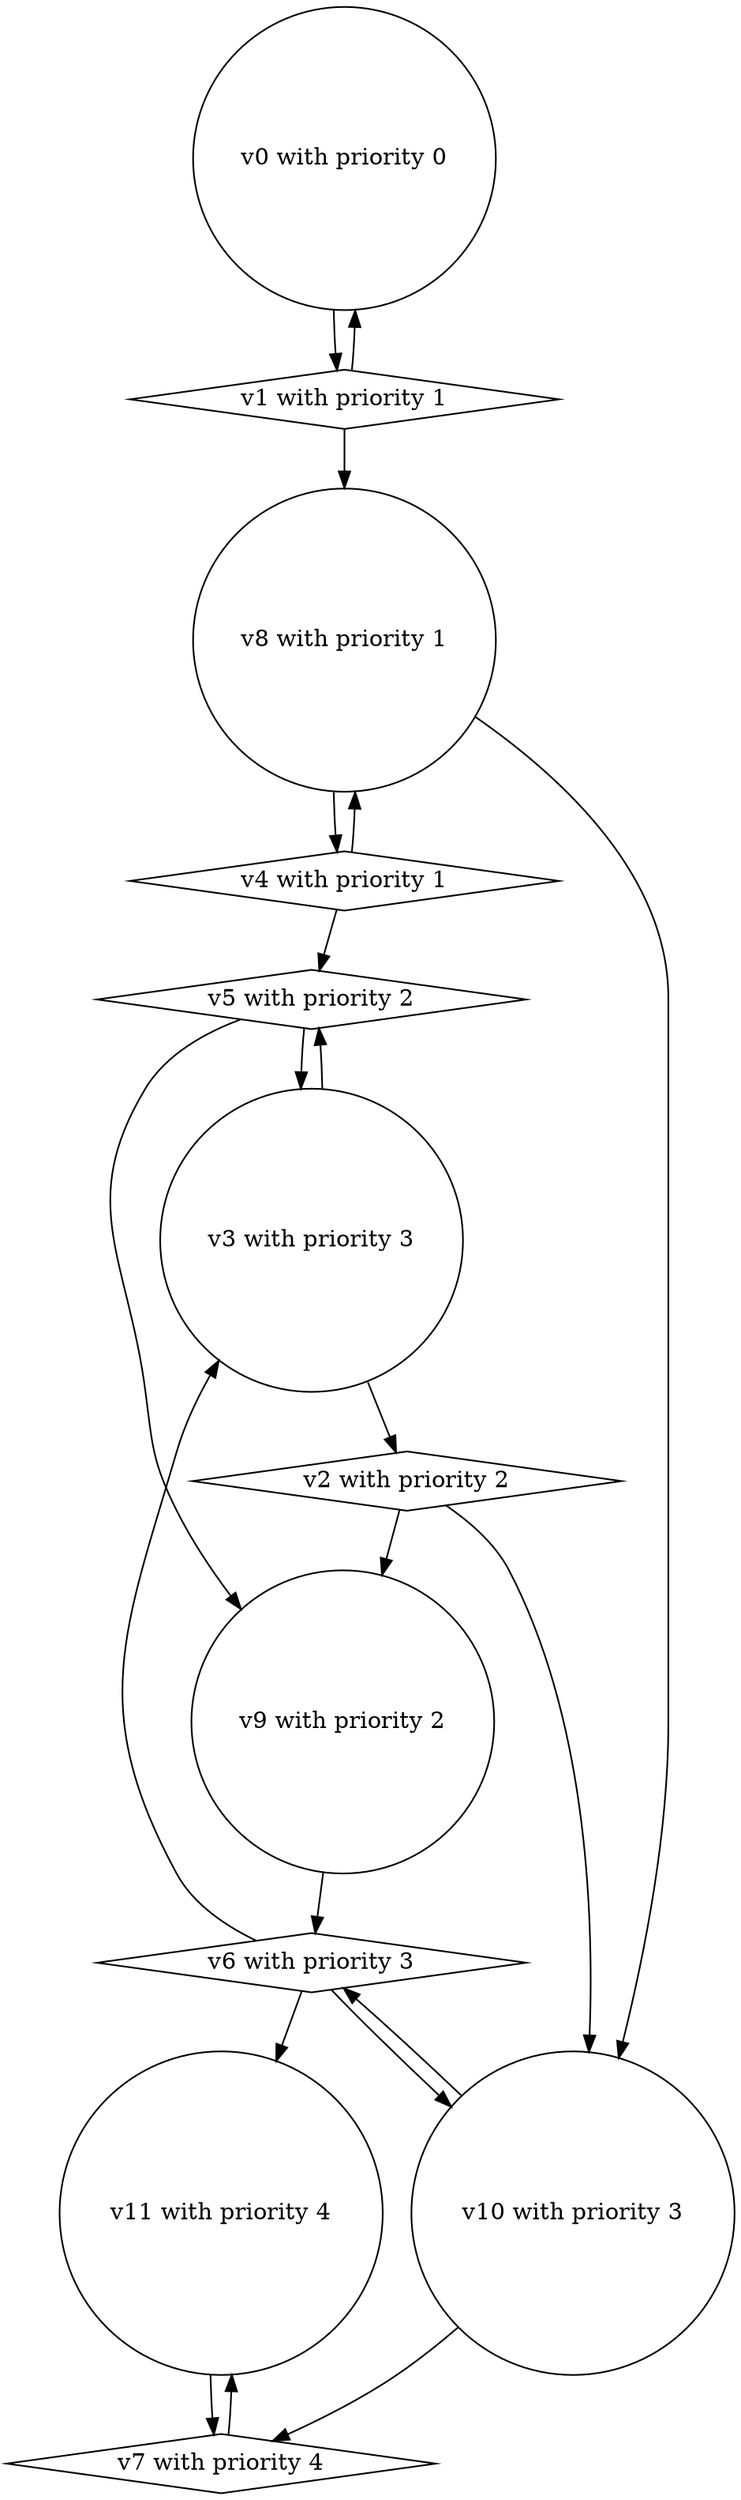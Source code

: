 digraph {
//graph [rankdir=LR]
"v0" [shape=circle, label="v0 with priority 0"]
"v1" [shape=diamond, label="v1 with priority 1"]
"v2" [shape=diamond, label="v2 with priority 2"]
"v3" [shape=circle, label="v3 with priority 3"]
"v4" [shape=diamond, label="v4 with priority 1"]
"v5" [shape=diamond, label="v5 with priority 2"]
"v6" [shape=diamond, label="v6 with priority 3"]
"v7" [shape=diamond, label="v7 with priority 4"]
"v8" [shape=circle, label="v8 with priority 1"]
"v9" [shape=circle, label="v9 with priority 2"]
"v10" [shape=circle, label="v10 with priority 3"]
"v11" [shape=circle, label="v11 with priority 4"]
"v0" -> "v1";
"v1" -> "v0";
"v1" -> "v8";
"v2" -> "v9";
"v2" -> "v10";
"v3" -> "v2";
"v3" -> "v5";
"v4" -> "v5";
"v4" -> "v8";
"v5" -> "v3";
"v5" -> "v9";
"v6" -> "v3";
"v6" -> "v10";
"v6" -> "v11";
"v7" -> "v11";
"v8" -> "v4";
"v8" -> "v10";
"v9" -> "v6";
"v10" -> "v6";
"v10" -> "v7";
"v11" -> "v7";
}